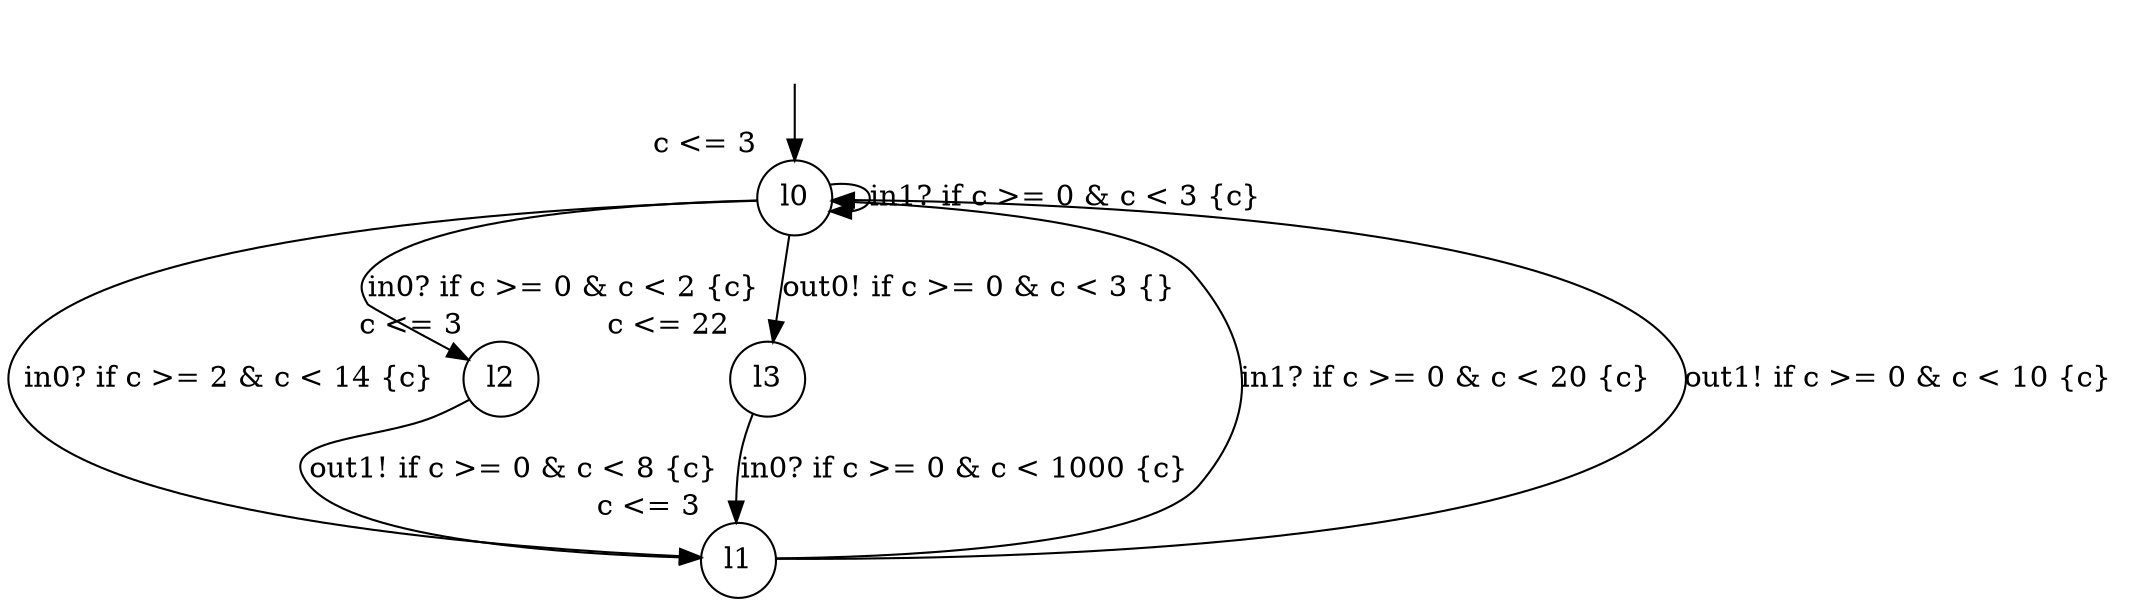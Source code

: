 digraph g {
__start0 [label="" shape="none"];
l0 [shape="circle" margin=0 label="l0", xlabel="c <= 3"];
l1 [shape="circle" margin=0 label="l1", xlabel="c <= 3"];
l2 [shape="circle" margin=0 label="l2", xlabel="c <= 3"];
l3 [shape="circle" margin=0 label="l3", xlabel="c <= 22"];
l0 -> l3 [label="out0! if c >= 0 & c < 3 {} "];
l0 -> l2 [label="in0? if c >= 0 & c < 2 {c} "];
l0 -> l1 [label="in0? if c >= 2 & c < 14 {c} "];
l0 -> l0 [label="in1? if c >= 0 & c < 3 {c} "];
l1 -> l0 [label="in1? if c >= 0 & c < 20 {c} "];
l1 -> l0 [label="out1! if c >= 0 & c < 10 {c} "];
l2 -> l1 [label="out1! if c >= 0 & c < 8 {c} "];
l3 -> l1 [label="in0? if c >= 0 & c < 1000 {c} "];
__start0 -> l0;
}
